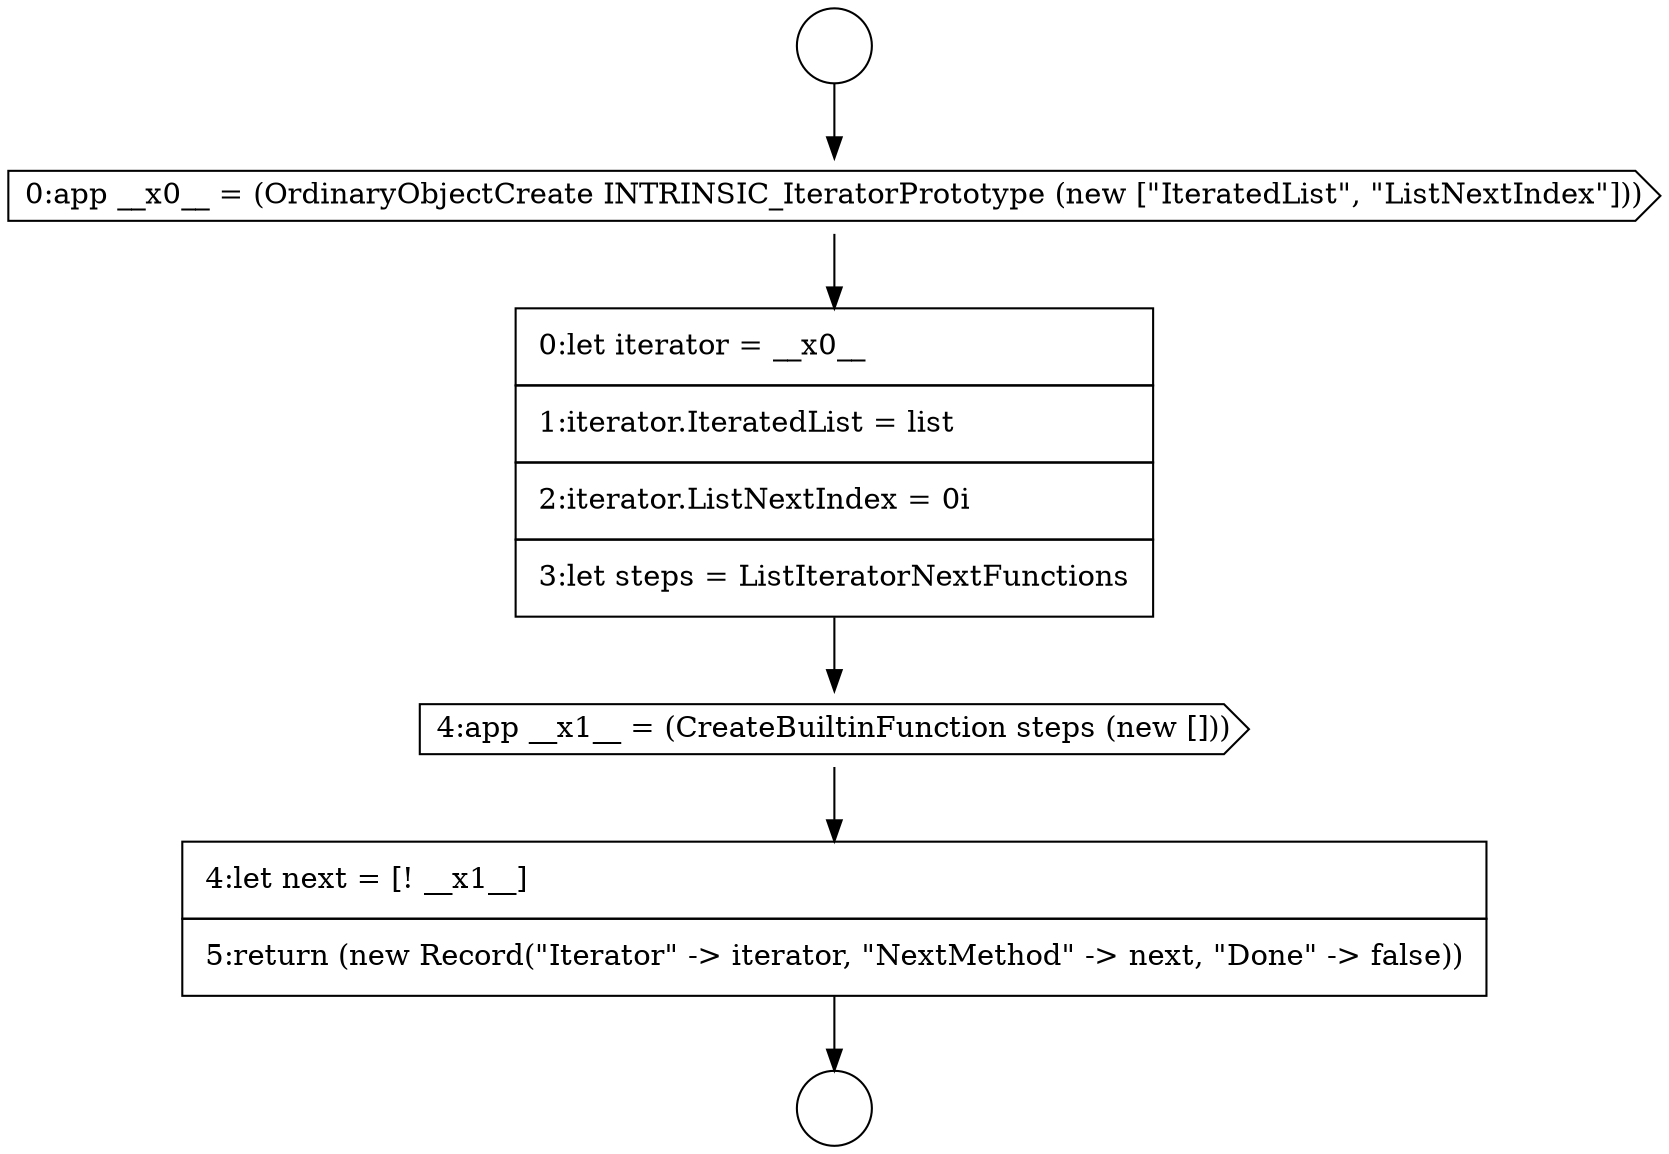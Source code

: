 digraph {
  node1514 [shape=cds, label=<<font color="black">0:app __x0__ = (OrdinaryObjectCreate INTRINSIC_IteratorPrototype (new [&quot;IteratedList&quot;, &quot;ListNextIndex&quot;]))</font>> color="black" fillcolor="white" style=filled]
  node1515 [shape=none, margin=0, label=<<font color="black">
    <table border="0" cellborder="1" cellspacing="0" cellpadding="10">
      <tr><td align="left">0:let iterator = __x0__</td></tr>
      <tr><td align="left">1:iterator.IteratedList = list</td></tr>
      <tr><td align="left">2:iterator.ListNextIndex = 0i</td></tr>
      <tr><td align="left">3:let steps = ListIteratorNextFunctions</td></tr>
    </table>
  </font>> color="black" fillcolor="white" style=filled]
  node1516 [shape=cds, label=<<font color="black">4:app __x1__ = (CreateBuiltinFunction steps (new []))</font>> color="black" fillcolor="white" style=filled]
  node1517 [shape=none, margin=0, label=<<font color="black">
    <table border="0" cellborder="1" cellspacing="0" cellpadding="10">
      <tr><td align="left">4:let next = [! __x1__]</td></tr>
      <tr><td align="left">5:return (new Record(&quot;Iterator&quot; -&gt; iterator, &quot;NextMethod&quot; -&gt; next, &quot;Done&quot; -&gt; false))</td></tr>
    </table>
  </font>> color="black" fillcolor="white" style=filled]
  node1513 [shape=circle label=" " color="black" fillcolor="white" style=filled]
  node1512 [shape=circle label=" " color="black" fillcolor="white" style=filled]
  node1512 -> node1514 [ color="black"]
  node1516 -> node1517 [ color="black"]
  node1515 -> node1516 [ color="black"]
  node1517 -> node1513 [ color="black"]
  node1514 -> node1515 [ color="black"]
}
